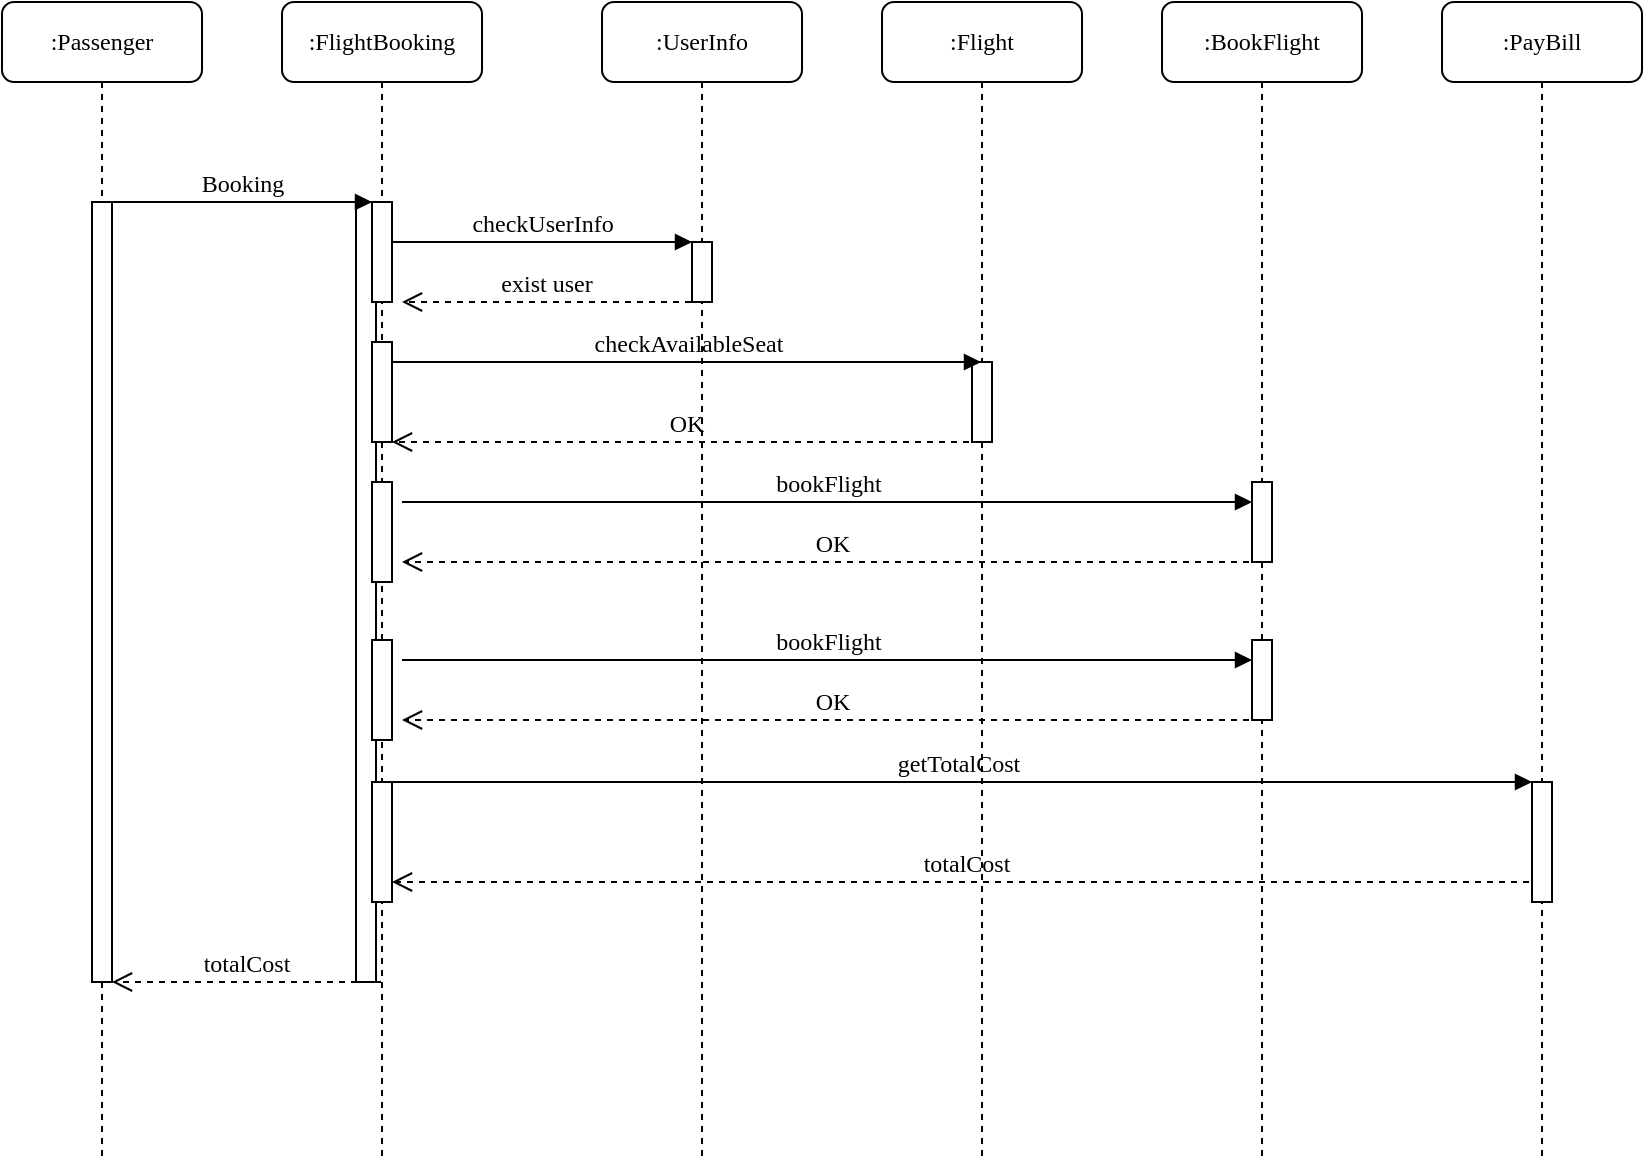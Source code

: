 <mxfile version="19.0.3" type="device"><diagram name="Page-1" id="13e1069c-82ec-6db2-03f1-153e76fe0fe0"><mxGraphModel dx="1186" dy="875" grid="1" gridSize="10" guides="1" tooltips="1" connect="1" arrows="1" fold="1" page="1" pageScale="1" pageWidth="1100" pageHeight="850" background="none" math="0" shadow="0"><root><mxCell id="0"/><mxCell id="1" parent="0"/><mxCell id="AxD6ACplnNlEOkHyUK8A-29" value="" style="html=1;points=[];perimeter=orthogonalPerimeter;rounded=0;shadow=0;comic=0;labelBackgroundColor=none;strokeWidth=1;fontFamily=Verdana;fontSize=12;align=center;" vertex="1" parent="1"><mxGeometry x="277" y="180" width="10" height="390" as="geometry"/></mxCell><mxCell id="7baba1c4bc27f4b0-4" value=":Flight" style="shape=umlLifeline;perimeter=lifelinePerimeter;whiteSpace=wrap;html=1;container=1;collapsible=0;recursiveResize=0;outlineConnect=0;rounded=1;shadow=0;comic=0;labelBackgroundColor=none;strokeWidth=1;fontFamily=Verdana;fontSize=12;align=center;" parent="1" vertex="1"><mxGeometry x="540" y="80" width="100" height="580" as="geometry"/></mxCell><mxCell id="7baba1c4bc27f4b0-16" value="" style="html=1;points=[];perimeter=orthogonalPerimeter;rounded=0;shadow=0;comic=0;labelBackgroundColor=none;strokeWidth=1;fontFamily=Verdana;fontSize=12;align=center;" parent="1" vertex="1"><mxGeometry x="585" y="260" width="10" height="40" as="geometry"/></mxCell><mxCell id="7baba1c4bc27f4b0-2" value=":FlightBooking" style="shape=umlLifeline;perimeter=lifelinePerimeter;whiteSpace=wrap;html=1;container=1;collapsible=0;recursiveResize=0;outlineConnect=0;rounded=1;shadow=0;comic=0;labelBackgroundColor=none;strokeWidth=1;fontFamily=Verdana;fontSize=12;align=center;" parent="1" vertex="1"><mxGeometry x="240" y="80" width="100" height="580" as="geometry"/></mxCell><mxCell id="7baba1c4bc27f4b0-10" value="" style="html=1;points=[];perimeter=orthogonalPerimeter;rounded=0;shadow=0;comic=0;labelBackgroundColor=none;strokeWidth=1;fontFamily=Verdana;fontSize=12;align=center;" parent="7baba1c4bc27f4b0-2" vertex="1"><mxGeometry x="45" y="100" width="10" height="50" as="geometry"/></mxCell><mxCell id="AxD6ACplnNlEOkHyUK8A-2" value="" style="html=1;points=[];perimeter=orthogonalPerimeter;rounded=0;shadow=0;comic=0;labelBackgroundColor=none;strokeWidth=1;fontFamily=Verdana;fontSize=12;align=center;" vertex="1" parent="7baba1c4bc27f4b0-2"><mxGeometry x="45" y="170" width="10" height="50" as="geometry"/></mxCell><mxCell id="AxD6ACplnNlEOkHyUK8A-3" value="checkAvailableSeat" style="html=1;verticalAlign=bottom;endArrow=block;labelBackgroundColor=none;fontFamily=Verdana;fontSize=12;edgeStyle=elbowEdgeStyle;elbow=vertical;" edge="1" parent="7baba1c4bc27f4b0-2" target="7baba1c4bc27f4b0-4"><mxGeometry relative="1" as="geometry"><mxPoint x="55" y="180" as="sourcePoint"/><mxPoint x="205" y="180" as="targetPoint"/></mxGeometry></mxCell><mxCell id="AxD6ACplnNlEOkHyUK8A-1" value="OK" style="html=1;verticalAlign=bottom;endArrow=open;dashed=1;endSize=8;labelBackgroundColor=none;fontFamily=Verdana;fontSize=12;edgeStyle=elbowEdgeStyle;elbow=vertical;" edge="1" parent="7baba1c4bc27f4b0-2" source="7baba1c4bc27f4b0-4"><mxGeometry relative="1" as="geometry"><mxPoint x="55" y="220" as="targetPoint"/><Array as="points"><mxPoint x="130" y="220"/><mxPoint x="160" y="220"/></Array><mxPoint x="209.5" y="220" as="sourcePoint"/></mxGeometry></mxCell><mxCell id="AxD6ACplnNlEOkHyUK8A-5" value="" style="html=1;points=[];perimeter=orthogonalPerimeter;rounded=0;shadow=0;comic=0;labelBackgroundColor=none;strokeWidth=1;fontFamily=Verdana;fontSize=12;align=center;" vertex="1" parent="7baba1c4bc27f4b0-2"><mxGeometry x="45" y="240" width="10" height="50" as="geometry"/></mxCell><mxCell id="AxD6ACplnNlEOkHyUK8A-20" value="" style="html=1;points=[];perimeter=orthogonalPerimeter;rounded=0;shadow=0;comic=0;labelBackgroundColor=none;strokeWidth=1;fontFamily=Verdana;fontSize=12;align=center;" vertex="1" parent="7baba1c4bc27f4b0-2"><mxGeometry x="45" y="390" width="10" height="60" as="geometry"/></mxCell><mxCell id="AxD6ACplnNlEOkHyUK8A-28" value="totalCost" style="html=1;verticalAlign=bottom;endArrow=open;dashed=1;endSize=8;labelBackgroundColor=none;fontFamily=Verdana;fontSize=12;edgeStyle=elbowEdgeStyle;elbow=vertical;" edge="1" parent="7baba1c4bc27f4b0-2" source="7baba1c4bc27f4b0-6"><mxGeometry relative="1" as="geometry"><mxPoint x="55" y="440" as="targetPoint"/><Array as="points"><mxPoint x="140" y="440"/><mxPoint x="170" y="440"/></Array><mxPoint x="484.5" y="440" as="sourcePoint"/></mxGeometry></mxCell><mxCell id="7baba1c4bc27f4b0-3" value=":UserInfo" style="shape=umlLifeline;perimeter=lifelinePerimeter;whiteSpace=wrap;html=1;container=1;collapsible=0;recursiveResize=0;outlineConnect=0;rounded=1;shadow=0;comic=0;labelBackgroundColor=none;strokeWidth=1;fontFamily=Verdana;fontSize=12;align=center;" parent="1" vertex="1"><mxGeometry x="400" y="80" width="100" height="580" as="geometry"/></mxCell><mxCell id="7baba1c4bc27f4b0-13" value="" style="html=1;points=[];perimeter=orthogonalPerimeter;rounded=0;shadow=0;comic=0;labelBackgroundColor=none;strokeWidth=1;fontFamily=Verdana;fontSize=12;align=center;" parent="7baba1c4bc27f4b0-3" vertex="1"><mxGeometry x="45" y="120" width="10" height="30" as="geometry"/></mxCell><mxCell id="7baba1c4bc27f4b0-5" value=":BookFlight&lt;br&gt;" style="shape=umlLifeline;perimeter=lifelinePerimeter;whiteSpace=wrap;html=1;container=1;collapsible=0;recursiveResize=0;outlineConnect=0;rounded=1;shadow=0;comic=0;labelBackgroundColor=none;strokeWidth=1;fontFamily=Verdana;fontSize=12;align=center;" parent="1" vertex="1"><mxGeometry x="680" y="80" width="100" height="580" as="geometry"/></mxCell><mxCell id="7baba1c4bc27f4b0-19" value="" style="html=1;points=[];perimeter=orthogonalPerimeter;rounded=0;shadow=0;comic=0;labelBackgroundColor=none;strokeWidth=1;fontFamily=Verdana;fontSize=12;align=center;" parent="7baba1c4bc27f4b0-5" vertex="1"><mxGeometry x="45" y="240" width="10" height="40" as="geometry"/></mxCell><mxCell id="AxD6ACplnNlEOkHyUK8A-6" value="bookFlight" style="html=1;verticalAlign=bottom;endArrow=block;labelBackgroundColor=none;fontFamily=Verdana;fontSize=12;edgeStyle=elbowEdgeStyle;elbow=vertical;" edge="1" parent="7baba1c4bc27f4b0-5"><mxGeometry relative="1" as="geometry"><mxPoint x="-380" y="250" as="sourcePoint"/><mxPoint x="45" y="250" as="targetPoint"/></mxGeometry></mxCell><mxCell id="7baba1c4bc27f4b0-6" value=":PayBill" style="shape=umlLifeline;perimeter=lifelinePerimeter;whiteSpace=wrap;html=1;container=1;collapsible=0;recursiveResize=0;outlineConnect=0;rounded=1;shadow=0;comic=0;labelBackgroundColor=none;strokeWidth=1;fontFamily=Verdana;fontSize=12;align=center;" parent="1" vertex="1"><mxGeometry x="820" y="80" width="100" height="580" as="geometry"/></mxCell><mxCell id="AxD6ACplnNlEOkHyUK8A-22" value="" style="html=1;points=[];perimeter=orthogonalPerimeter;rounded=0;shadow=0;comic=0;labelBackgroundColor=none;strokeWidth=1;fontFamily=Verdana;fontSize=12;align=center;" vertex="1" parent="7baba1c4bc27f4b0-6"><mxGeometry x="45" y="390" width="10" height="60" as="geometry"/></mxCell><mxCell id="AxD6ACplnNlEOkHyUK8A-24" value="getTotalCost" style="html=1;verticalAlign=bottom;endArrow=block;labelBackgroundColor=none;fontFamily=Verdana;fontSize=12;edgeStyle=elbowEdgeStyle;elbow=vertical;" edge="1" parent="7baba1c4bc27f4b0-6" source="7baba1c4bc27f4b0-2"><mxGeometry relative="1" as="geometry"><mxPoint x="-380" y="390" as="sourcePoint"/><mxPoint x="45" y="390" as="targetPoint"/></mxGeometry></mxCell><mxCell id="7baba1c4bc27f4b0-8" value=":Passenger" style="shape=umlLifeline;perimeter=lifelinePerimeter;whiteSpace=wrap;html=1;container=1;collapsible=0;recursiveResize=0;outlineConnect=0;rounded=1;shadow=0;comic=0;labelBackgroundColor=none;strokeWidth=1;fontFamily=Verdana;fontSize=12;align=center;" parent="1" vertex="1"><mxGeometry x="100" y="80" width="100" height="580" as="geometry"/></mxCell><mxCell id="7baba1c4bc27f4b0-9" value="" style="html=1;points=[];perimeter=orthogonalPerimeter;rounded=0;shadow=0;comic=0;labelBackgroundColor=none;strokeWidth=1;fontFamily=Verdana;fontSize=12;align=center;" parent="7baba1c4bc27f4b0-8" vertex="1"><mxGeometry x="45" y="100" width="10" height="390" as="geometry"/></mxCell><mxCell id="7baba1c4bc27f4b0-14" value="checkUserInfo" style="html=1;verticalAlign=bottom;endArrow=block;entryX=0;entryY=0;labelBackgroundColor=none;fontFamily=Verdana;fontSize=12;edgeStyle=elbowEdgeStyle;elbow=vertical;" parent="1" source="7baba1c4bc27f4b0-10" target="7baba1c4bc27f4b0-13" edge="1"><mxGeometry relative="1" as="geometry"><mxPoint x="370" y="200" as="sourcePoint"/></mxGeometry></mxCell><mxCell id="AxD6ACplnNlEOkHyUK8A-4" value="exist user" style="html=1;verticalAlign=bottom;endArrow=open;dashed=1;endSize=8;labelBackgroundColor=none;fontFamily=Verdana;fontSize=12;edgeStyle=elbowEdgeStyle;elbow=vertical;" edge="1" parent="1"><mxGeometry relative="1" as="geometry"><mxPoint x="300" y="230" as="targetPoint"/><Array as="points"><mxPoint x="365" y="230"/><mxPoint x="395" y="230"/></Array><mxPoint x="444.5" y="230" as="sourcePoint"/></mxGeometry></mxCell><mxCell id="AxD6ACplnNlEOkHyUK8A-7" value="OK" style="html=1;verticalAlign=bottom;endArrow=open;dashed=1;endSize=8;labelBackgroundColor=none;fontFamily=Verdana;fontSize=12;edgeStyle=elbowEdgeStyle;elbow=vertical;" edge="1" parent="1" source="7baba1c4bc27f4b0-5"><mxGeometry relative="1" as="geometry"><mxPoint x="300" y="360" as="targetPoint"/><Array as="points"><mxPoint x="385" y="360"/><mxPoint x="415" y="360"/></Array><mxPoint x="604.5" y="360" as="sourcePoint"/></mxGeometry></mxCell><mxCell id="AxD6ACplnNlEOkHyUK8A-16" value="" style="html=1;points=[];perimeter=orthogonalPerimeter;rounded=0;shadow=0;comic=0;labelBackgroundColor=none;strokeWidth=1;fontFamily=Verdana;fontSize=12;align=center;" vertex="1" parent="1"><mxGeometry x="285" y="399" width="10" height="50" as="geometry"/></mxCell><mxCell id="AxD6ACplnNlEOkHyUK8A-17" value="" style="html=1;points=[];perimeter=orthogonalPerimeter;rounded=0;shadow=0;comic=0;labelBackgroundColor=none;strokeWidth=1;fontFamily=Verdana;fontSize=12;align=center;" vertex="1" parent="1"><mxGeometry x="725" y="399" width="10" height="40" as="geometry"/></mxCell><mxCell id="AxD6ACplnNlEOkHyUK8A-18" value="bookFlight" style="html=1;verticalAlign=bottom;endArrow=block;labelBackgroundColor=none;fontFamily=Verdana;fontSize=12;edgeStyle=elbowEdgeStyle;elbow=vertical;" edge="1" parent="1"><mxGeometry relative="1" as="geometry"><mxPoint x="300" y="409" as="sourcePoint"/><mxPoint x="725" y="409" as="targetPoint"/></mxGeometry></mxCell><mxCell id="AxD6ACplnNlEOkHyUK8A-19" value="OK" style="html=1;verticalAlign=bottom;endArrow=open;dashed=1;endSize=8;labelBackgroundColor=none;fontFamily=Verdana;fontSize=12;edgeStyle=elbowEdgeStyle;elbow=vertical;" edge="1" parent="1"><mxGeometry relative="1" as="geometry"><mxPoint x="300" y="439" as="targetPoint"/><Array as="points"><mxPoint x="385" y="439"/><mxPoint x="415" y="439"/></Array><mxPoint x="729.5" y="439" as="sourcePoint"/></mxGeometry></mxCell><mxCell id="7baba1c4bc27f4b0-11" value="Booking" style="html=1;verticalAlign=bottom;endArrow=block;entryX=0;entryY=0;labelBackgroundColor=none;fontFamily=Verdana;fontSize=12;edgeStyle=elbowEdgeStyle;elbow=vertical;" parent="1" source="7baba1c4bc27f4b0-9" target="7baba1c4bc27f4b0-10" edge="1"><mxGeometry relative="1" as="geometry"><mxPoint x="220" y="190" as="sourcePoint"/></mxGeometry></mxCell><mxCell id="AxD6ACplnNlEOkHyUK8A-30" value="totalCost" style="html=1;verticalAlign=bottom;endArrow=open;dashed=1;endSize=8;labelBackgroundColor=none;fontFamily=Verdana;fontSize=12;edgeStyle=elbowEdgeStyle;elbow=vertical;" edge="1" parent="1" source="7baba1c4bc27f4b0-2" target="7baba1c4bc27f4b0-9"><mxGeometry relative="1" as="geometry"><mxPoint x="155" y="629" as="targetPoint"/><Array as="points"><mxPoint x="230" y="570"/><mxPoint x="240" y="629"/><mxPoint x="270" y="629"/></Array><mxPoint x="729.5" y="629" as="sourcePoint"/></mxGeometry></mxCell></root></mxGraphModel></diagram></mxfile>